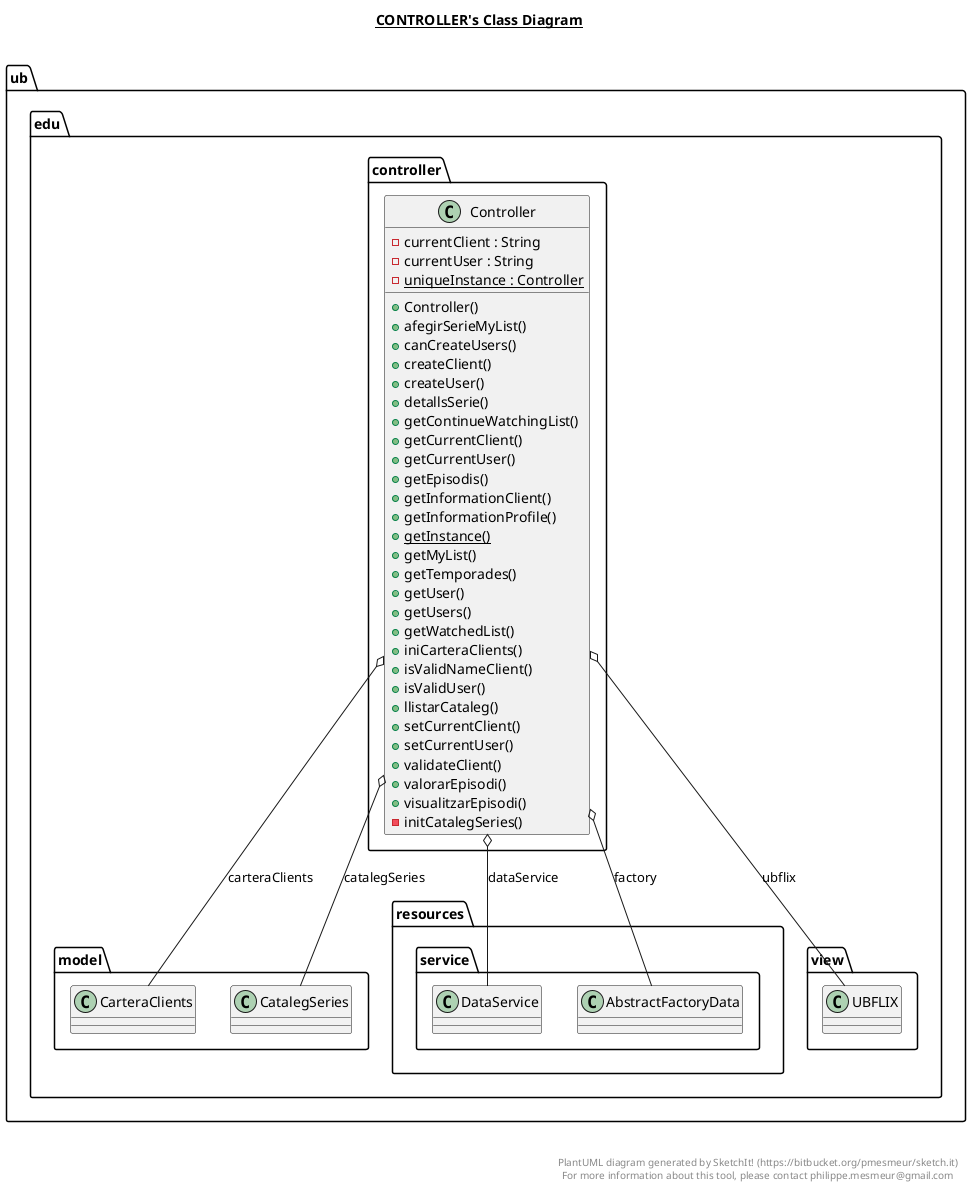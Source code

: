 @startuml

title __CONTROLLER's Class Diagram__\n

  namespace ub.edu.controller {
    class ub.edu.controller.Controller {
        - currentClient : String
        - currentUser : String
        {static} - uniqueInstance : Controller
        + Controller()
        + afegirSerieMyList()
        + canCreateUsers()
        + createClient()
        + createUser()
        + detallsSerie()
        + getContinueWatchingList()
        + getCurrentClient()
        + getCurrentUser()
        + getEpisodis()
        + getInformationClient()
        + getInformationProfile()
        {static} + getInstance()
        + getMyList()
        + getTemporades()
        + getUser()
        + getUsers()
        + getWatchedList()
        + iniCarteraClients()
        + isValidNameClient()
        + isValidUser()
        + llistarCataleg()
        + setCurrentClient()
        + setCurrentUser()
        + validateClient()
        + valorarEpisodi()
        + visualitzarEpisodi()
        - initCatalegSeries()
    }
  }
  

  ub.edu.controller.Controller o-- ub.edu.model.CarteraClients : carteraClients
  ub.edu.controller.Controller o-- ub.edu.model.CatalegSeries : catalegSeries
  ub.edu.controller.Controller o-- ub.edu.resources.service.DataService : dataService
  ub.edu.controller.Controller o-- ub.edu.resources.service.AbstractFactoryData : factory
  ub.edu.controller.Controller o-- ub.edu.view.UBFLIX : ubflix


right footer


PlantUML diagram generated by SketchIt! (https://bitbucket.org/pmesmeur/sketch.it)
For more information about this tool, please contact philippe.mesmeur@gmail.com
endfooter

@enduml
